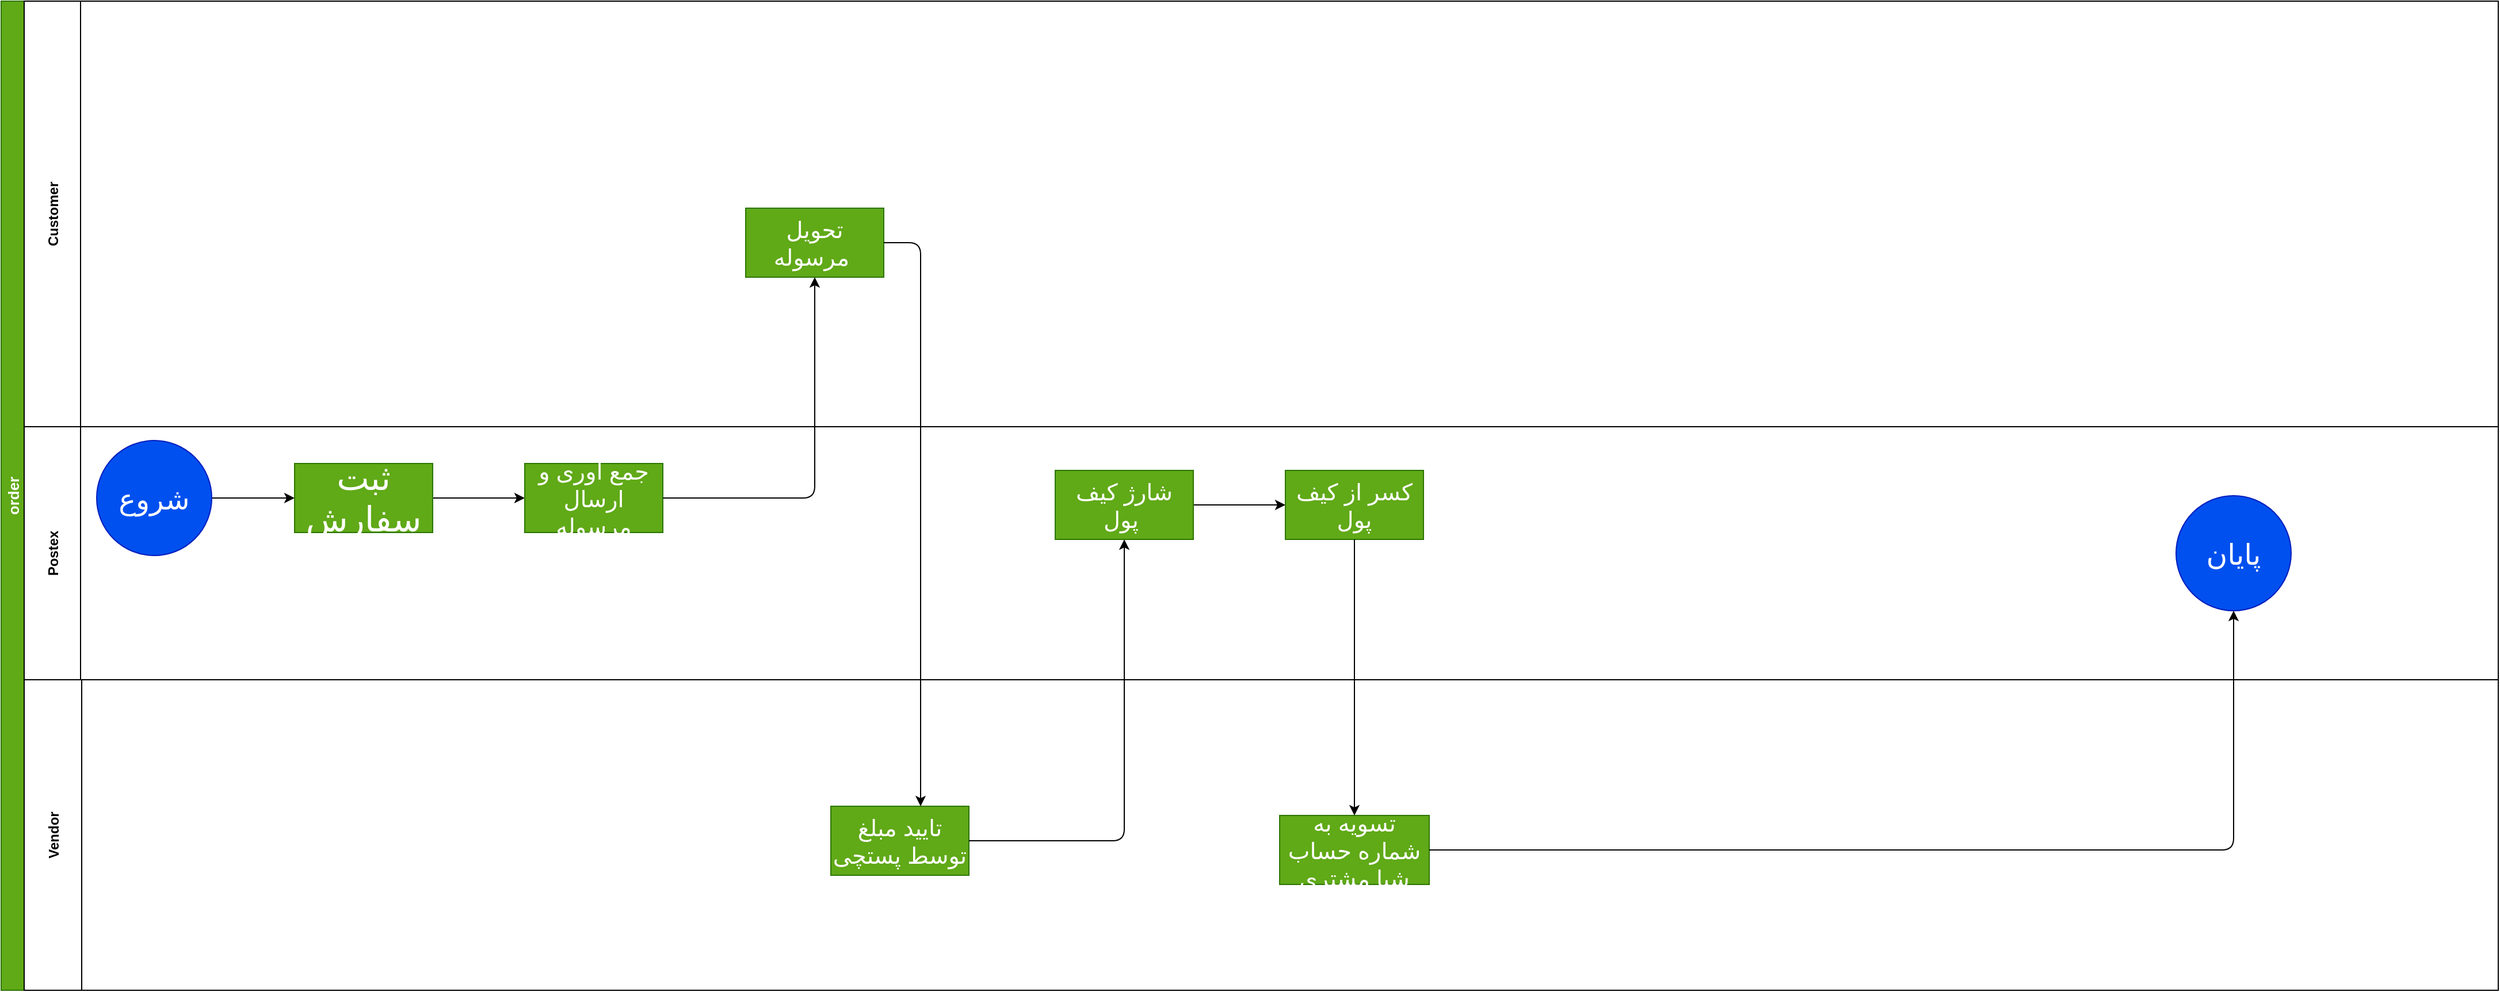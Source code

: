 <mxfile>
    <diagram id="H_5v4_dxa1Rt6mgXn0Bk" name="Page-1">
        <mxGraphModel dx="2733" dy="1890" grid="0" gridSize="10" guides="1" tooltips="1" connect="1" arrows="1" fold="1" page="1" pageScale="1" pageWidth="2336" pageHeight="1654" math="0" shadow="0">
            <root>
                <mxCell id="0"/>
                <mxCell id="1" parent="0"/>
                <mxCell id="2" value="order" style="swimlane;childLayout=stackLayout;resizeParent=1;resizeParentMax=0;horizontal=0;startSize=20;horizontalStack=0;fillColor=#60a917;strokeColor=#2D7600;fontColor=#ffffff;fontSize=13;" parent="1" vertex="1">
                    <mxGeometry x="83" y="80" width="2170" height="860" as="geometry"/>
                </mxCell>
                <mxCell id="3" value="Customer" style="swimlane;startSize=49;horizontal=0;fillColor=default;" parent="2" vertex="1">
                    <mxGeometry x="20" width="2150" height="370" as="geometry"/>
                </mxCell>
                <mxCell id="78" value="&lt;font style=&quot;font-size: 20px&quot;&gt;تحویل مرسوله&amp;nbsp;&lt;/font&gt;" style="whiteSpace=wrap;html=1;fillColor=#60a917;strokeColor=#2D7600;fontColor=#ffffff;" vertex="1" parent="3">
                    <mxGeometry x="627" y="180" width="120" height="60" as="geometry"/>
                </mxCell>
                <mxCell id="5" value="Postex" style="swimlane;startSize=49;horizontal=0;" parent="2" vertex="1">
                    <mxGeometry x="20" y="370" width="2150" height="220" as="geometry"/>
                </mxCell>
                <mxCell id="75" value="" style="edgeStyle=none;html=1;" edge="1" parent="5" source="4" target="74">
                    <mxGeometry relative="1" as="geometry"/>
                </mxCell>
                <mxCell id="4" value="&lt;font style=&quot;font-size: 25px&quot;&gt;شروع&lt;/font&gt;" style="ellipse;whiteSpace=wrap;html=1;aspect=fixed;fillColor=#0050ef;strokeColor=#001DBC;fontColor=#ffffff;" parent="5" vertex="1">
                    <mxGeometry x="63" y="12" width="100" height="100" as="geometry"/>
                </mxCell>
                <mxCell id="77" value="" style="edgeStyle=none;html=1;fontSize=30;" edge="1" parent="5" source="74" target="76">
                    <mxGeometry relative="1" as="geometry"/>
                </mxCell>
                <mxCell id="74" value="&lt;font style=&quot;font-size: 30px&quot;&gt;ثبت سفارش&lt;/font&gt;" style="whiteSpace=wrap;html=1;fillColor=#60a917;strokeColor=#2D7600;fontColor=#ffffff;" vertex="1" parent="5">
                    <mxGeometry x="235" y="32" width="120" height="60" as="geometry"/>
                </mxCell>
                <mxCell id="76" value="&lt;font style=&quot;font-size: 20px&quot;&gt;جمع آوری و ارسال مرسوله&lt;/font&gt;" style="whiteSpace=wrap;html=1;fillColor=#60a917;strokeColor=#2D7600;fontColor=#ffffff;" vertex="1" parent="5">
                    <mxGeometry x="435" y="32" width="120" height="60" as="geometry"/>
                </mxCell>
                <mxCell id="85" value="" style="edgeStyle=orthogonalEdgeStyle;html=1;fontSize=20;" edge="1" parent="5" source="82" target="84">
                    <mxGeometry relative="1" as="geometry"/>
                </mxCell>
                <mxCell id="82" value="&lt;font style=&quot;font-size: 20px&quot;&gt;شارژ کیف پول&amp;nbsp;&lt;/font&gt;" style="whiteSpace=wrap;html=1;fillColor=#60a917;strokeColor=#2D7600;fontColor=#ffffff;" vertex="1" parent="5">
                    <mxGeometry x="896" y="38" width="120" height="60" as="geometry"/>
                </mxCell>
                <mxCell id="84" value="&lt;font style=&quot;font-size: 20px&quot;&gt;کسر از کیف پول&lt;/font&gt;" style="whiteSpace=wrap;html=1;fillColor=#60a917;strokeColor=#2D7600;fontColor=#ffffff;" vertex="1" parent="5">
                    <mxGeometry x="1096" y="38" width="120" height="60" as="geometry"/>
                </mxCell>
                <mxCell id="29" value="&lt;font style=&quot;font-size: 25px&quot;&gt;پایان&lt;/font&gt;" style="ellipse;whiteSpace=wrap;html=1;aspect=fixed;fillColor=#0050ef;strokeColor=#001DBC;fontColor=#ffffff;" parent="5" vertex="1">
                    <mxGeometry x="1870" y="60" width="100" height="100" as="geometry"/>
                </mxCell>
                <mxCell id="6" value="Vendor" style="swimlane;startSize=50;horizontal=0;" parent="2" vertex="1">
                    <mxGeometry x="20" y="590" width="2150" height="270" as="geometry"/>
                </mxCell>
                <mxCell id="80" value="&lt;font style=&quot;font-size: 20px&quot;&gt;تایید مبلغ توسط پستچی&lt;/font&gt;" style="whiteSpace=wrap;html=1;fillColor=#60a917;strokeColor=#2D7600;fontColor=#ffffff;" vertex="1" parent="6">
                    <mxGeometry x="701" y="110" width="120" height="60" as="geometry"/>
                </mxCell>
                <mxCell id="86" value="&lt;font style=&quot;font-size: 20px&quot;&gt;تسویه به شماره حساب شبا مشتری&lt;/font&gt;" style="whiteSpace=wrap;html=1;fillColor=#60a917;strokeColor=#2D7600;fontColor=#ffffff;" vertex="1" parent="6">
                    <mxGeometry x="1091" y="118" width="130" height="60" as="geometry"/>
                </mxCell>
                <mxCell id="79" value="" style="edgeStyle=orthogonalEdgeStyle;html=1;fontSize=20;" edge="1" parent="2" source="76" target="78">
                    <mxGeometry relative="1" as="geometry"/>
                </mxCell>
                <mxCell id="81" value="" style="edgeStyle=orthogonalEdgeStyle;html=1;fontSize=20;" edge="1" parent="2" source="78" target="80">
                    <mxGeometry relative="1" as="geometry">
                        <Array as="points">
                            <mxPoint x="799" y="210"/>
                        </Array>
                    </mxGeometry>
                </mxCell>
                <mxCell id="83" value="" style="edgeStyle=orthogonalEdgeStyle;html=1;fontSize=20;" edge="1" parent="2" source="80" target="82">
                    <mxGeometry relative="1" as="geometry"/>
                </mxCell>
                <mxCell id="87" value="" style="edgeStyle=orthogonalEdgeStyle;html=1;fontSize=20;" edge="1" parent="2" source="84" target="86">
                    <mxGeometry relative="1" as="geometry"/>
                </mxCell>
                <mxCell id="88" style="edgeStyle=orthogonalEdgeStyle;html=1;exitX=1;exitY=0.5;exitDx=0;exitDy=0;entryX=0.5;entryY=1;entryDx=0;entryDy=0;fontSize=20;" edge="1" parent="2" source="86" target="29">
                    <mxGeometry relative="1" as="geometry"/>
                </mxCell>
            </root>
        </mxGraphModel>
    </diagram>
</mxfile>